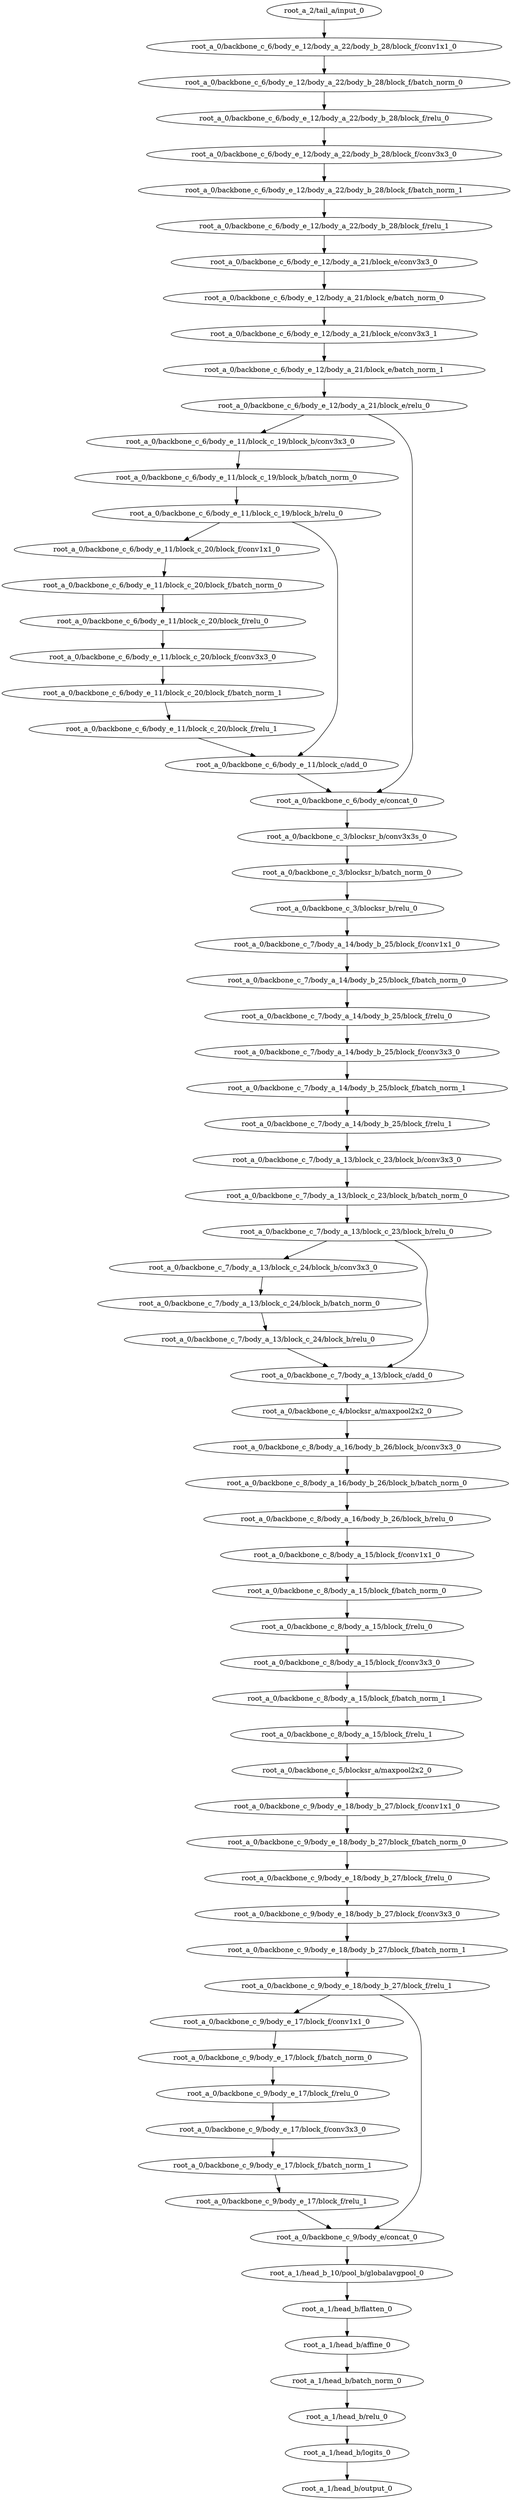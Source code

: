 digraph root_a {
	"root_a_2/tail_a/input_0"
	"root_a_0/backbone_c_6/body_e_12/body_a_22/body_b_28/block_f/conv1x1_0"
	"root_a_0/backbone_c_6/body_e_12/body_a_22/body_b_28/block_f/batch_norm_0"
	"root_a_0/backbone_c_6/body_e_12/body_a_22/body_b_28/block_f/relu_0"
	"root_a_0/backbone_c_6/body_e_12/body_a_22/body_b_28/block_f/conv3x3_0"
	"root_a_0/backbone_c_6/body_e_12/body_a_22/body_b_28/block_f/batch_norm_1"
	"root_a_0/backbone_c_6/body_e_12/body_a_22/body_b_28/block_f/relu_1"
	"root_a_0/backbone_c_6/body_e_12/body_a_21/block_e/conv3x3_0"
	"root_a_0/backbone_c_6/body_e_12/body_a_21/block_e/batch_norm_0"
	"root_a_0/backbone_c_6/body_e_12/body_a_21/block_e/conv3x3_1"
	"root_a_0/backbone_c_6/body_e_12/body_a_21/block_e/batch_norm_1"
	"root_a_0/backbone_c_6/body_e_12/body_a_21/block_e/relu_0"
	"root_a_0/backbone_c_6/body_e_11/block_c_19/block_b/conv3x3_0"
	"root_a_0/backbone_c_6/body_e_11/block_c_19/block_b/batch_norm_0"
	"root_a_0/backbone_c_6/body_e_11/block_c_19/block_b/relu_0"
	"root_a_0/backbone_c_6/body_e_11/block_c_20/block_f/conv1x1_0"
	"root_a_0/backbone_c_6/body_e_11/block_c_20/block_f/batch_norm_0"
	"root_a_0/backbone_c_6/body_e_11/block_c_20/block_f/relu_0"
	"root_a_0/backbone_c_6/body_e_11/block_c_20/block_f/conv3x3_0"
	"root_a_0/backbone_c_6/body_e_11/block_c_20/block_f/batch_norm_1"
	"root_a_0/backbone_c_6/body_e_11/block_c_20/block_f/relu_1"
	"root_a_0/backbone_c_6/body_e_11/block_c/add_0"
	"root_a_0/backbone_c_6/body_e/concat_0"
	"root_a_0/backbone_c_3/blocksr_b/conv3x3s_0"
	"root_a_0/backbone_c_3/blocksr_b/batch_norm_0"
	"root_a_0/backbone_c_3/blocksr_b/relu_0"
	"root_a_0/backbone_c_7/body_a_14/body_b_25/block_f/conv1x1_0"
	"root_a_0/backbone_c_7/body_a_14/body_b_25/block_f/batch_norm_0"
	"root_a_0/backbone_c_7/body_a_14/body_b_25/block_f/relu_0"
	"root_a_0/backbone_c_7/body_a_14/body_b_25/block_f/conv3x3_0"
	"root_a_0/backbone_c_7/body_a_14/body_b_25/block_f/batch_norm_1"
	"root_a_0/backbone_c_7/body_a_14/body_b_25/block_f/relu_1"
	"root_a_0/backbone_c_7/body_a_13/block_c_23/block_b/conv3x3_0"
	"root_a_0/backbone_c_7/body_a_13/block_c_23/block_b/batch_norm_0"
	"root_a_0/backbone_c_7/body_a_13/block_c_23/block_b/relu_0"
	"root_a_0/backbone_c_7/body_a_13/block_c_24/block_b/conv3x3_0"
	"root_a_0/backbone_c_7/body_a_13/block_c_24/block_b/batch_norm_0"
	"root_a_0/backbone_c_7/body_a_13/block_c_24/block_b/relu_0"
	"root_a_0/backbone_c_7/body_a_13/block_c/add_0"
	"root_a_0/backbone_c_4/blocksr_a/maxpool2x2_0"
	"root_a_0/backbone_c_8/body_a_16/body_b_26/block_b/conv3x3_0"
	"root_a_0/backbone_c_8/body_a_16/body_b_26/block_b/batch_norm_0"
	"root_a_0/backbone_c_8/body_a_16/body_b_26/block_b/relu_0"
	"root_a_0/backbone_c_8/body_a_15/block_f/conv1x1_0"
	"root_a_0/backbone_c_8/body_a_15/block_f/batch_norm_0"
	"root_a_0/backbone_c_8/body_a_15/block_f/relu_0"
	"root_a_0/backbone_c_8/body_a_15/block_f/conv3x3_0"
	"root_a_0/backbone_c_8/body_a_15/block_f/batch_norm_1"
	"root_a_0/backbone_c_8/body_a_15/block_f/relu_1"
	"root_a_0/backbone_c_5/blocksr_a/maxpool2x2_0"
	"root_a_0/backbone_c_9/body_e_18/body_b_27/block_f/conv1x1_0"
	"root_a_0/backbone_c_9/body_e_18/body_b_27/block_f/batch_norm_0"
	"root_a_0/backbone_c_9/body_e_18/body_b_27/block_f/relu_0"
	"root_a_0/backbone_c_9/body_e_18/body_b_27/block_f/conv3x3_0"
	"root_a_0/backbone_c_9/body_e_18/body_b_27/block_f/batch_norm_1"
	"root_a_0/backbone_c_9/body_e_18/body_b_27/block_f/relu_1"
	"root_a_0/backbone_c_9/body_e_17/block_f/conv1x1_0"
	"root_a_0/backbone_c_9/body_e_17/block_f/batch_norm_0"
	"root_a_0/backbone_c_9/body_e_17/block_f/relu_0"
	"root_a_0/backbone_c_9/body_e_17/block_f/conv3x3_0"
	"root_a_0/backbone_c_9/body_e_17/block_f/batch_norm_1"
	"root_a_0/backbone_c_9/body_e_17/block_f/relu_1"
	"root_a_0/backbone_c_9/body_e/concat_0"
	"root_a_1/head_b_10/pool_b/globalavgpool_0"
	"root_a_1/head_b/flatten_0"
	"root_a_1/head_b/affine_0"
	"root_a_1/head_b/batch_norm_0"
	"root_a_1/head_b/relu_0"
	"root_a_1/head_b/logits_0"
	"root_a_1/head_b/output_0"

	"root_a_2/tail_a/input_0" -> "root_a_0/backbone_c_6/body_e_12/body_a_22/body_b_28/block_f/conv1x1_0"
	"root_a_0/backbone_c_6/body_e_12/body_a_22/body_b_28/block_f/conv1x1_0" -> "root_a_0/backbone_c_6/body_e_12/body_a_22/body_b_28/block_f/batch_norm_0"
	"root_a_0/backbone_c_6/body_e_12/body_a_22/body_b_28/block_f/batch_norm_0" -> "root_a_0/backbone_c_6/body_e_12/body_a_22/body_b_28/block_f/relu_0"
	"root_a_0/backbone_c_6/body_e_12/body_a_22/body_b_28/block_f/relu_0" -> "root_a_0/backbone_c_6/body_e_12/body_a_22/body_b_28/block_f/conv3x3_0"
	"root_a_0/backbone_c_6/body_e_12/body_a_22/body_b_28/block_f/conv3x3_0" -> "root_a_0/backbone_c_6/body_e_12/body_a_22/body_b_28/block_f/batch_norm_1"
	"root_a_0/backbone_c_6/body_e_12/body_a_22/body_b_28/block_f/batch_norm_1" -> "root_a_0/backbone_c_6/body_e_12/body_a_22/body_b_28/block_f/relu_1"
	"root_a_0/backbone_c_6/body_e_12/body_a_22/body_b_28/block_f/relu_1" -> "root_a_0/backbone_c_6/body_e_12/body_a_21/block_e/conv3x3_0"
	"root_a_0/backbone_c_6/body_e_12/body_a_21/block_e/conv3x3_0" -> "root_a_0/backbone_c_6/body_e_12/body_a_21/block_e/batch_norm_0"
	"root_a_0/backbone_c_6/body_e_12/body_a_21/block_e/batch_norm_0" -> "root_a_0/backbone_c_6/body_e_12/body_a_21/block_e/conv3x3_1"
	"root_a_0/backbone_c_6/body_e_12/body_a_21/block_e/conv3x3_1" -> "root_a_0/backbone_c_6/body_e_12/body_a_21/block_e/batch_norm_1"
	"root_a_0/backbone_c_6/body_e_12/body_a_21/block_e/batch_norm_1" -> "root_a_0/backbone_c_6/body_e_12/body_a_21/block_e/relu_0"
	"root_a_0/backbone_c_6/body_e_12/body_a_21/block_e/relu_0" -> "root_a_0/backbone_c_6/body_e_11/block_c_19/block_b/conv3x3_0"
	"root_a_0/backbone_c_6/body_e_11/block_c_19/block_b/conv3x3_0" -> "root_a_0/backbone_c_6/body_e_11/block_c_19/block_b/batch_norm_0"
	"root_a_0/backbone_c_6/body_e_11/block_c_19/block_b/batch_norm_0" -> "root_a_0/backbone_c_6/body_e_11/block_c_19/block_b/relu_0"
	"root_a_0/backbone_c_6/body_e_11/block_c_19/block_b/relu_0" -> "root_a_0/backbone_c_6/body_e_11/block_c_20/block_f/conv1x1_0"
	"root_a_0/backbone_c_6/body_e_11/block_c_20/block_f/conv1x1_0" -> "root_a_0/backbone_c_6/body_e_11/block_c_20/block_f/batch_norm_0"
	"root_a_0/backbone_c_6/body_e_11/block_c_20/block_f/batch_norm_0" -> "root_a_0/backbone_c_6/body_e_11/block_c_20/block_f/relu_0"
	"root_a_0/backbone_c_6/body_e_11/block_c_20/block_f/relu_0" -> "root_a_0/backbone_c_6/body_e_11/block_c_20/block_f/conv3x3_0"
	"root_a_0/backbone_c_6/body_e_11/block_c_20/block_f/conv3x3_0" -> "root_a_0/backbone_c_6/body_e_11/block_c_20/block_f/batch_norm_1"
	"root_a_0/backbone_c_6/body_e_11/block_c_20/block_f/batch_norm_1" -> "root_a_0/backbone_c_6/body_e_11/block_c_20/block_f/relu_1"
	"root_a_0/backbone_c_6/body_e_11/block_c_20/block_f/relu_1" -> "root_a_0/backbone_c_6/body_e_11/block_c/add_0"
	"root_a_0/backbone_c_6/body_e_11/block_c_19/block_b/relu_0" -> "root_a_0/backbone_c_6/body_e_11/block_c/add_0"
	"root_a_0/backbone_c_6/body_e_12/body_a_21/block_e/relu_0" -> "root_a_0/backbone_c_6/body_e/concat_0"
	"root_a_0/backbone_c_6/body_e_11/block_c/add_0" -> "root_a_0/backbone_c_6/body_e/concat_0"
	"root_a_0/backbone_c_6/body_e/concat_0" -> "root_a_0/backbone_c_3/blocksr_b/conv3x3s_0"
	"root_a_0/backbone_c_3/blocksr_b/conv3x3s_0" -> "root_a_0/backbone_c_3/blocksr_b/batch_norm_0"
	"root_a_0/backbone_c_3/blocksr_b/batch_norm_0" -> "root_a_0/backbone_c_3/blocksr_b/relu_0"
	"root_a_0/backbone_c_3/blocksr_b/relu_0" -> "root_a_0/backbone_c_7/body_a_14/body_b_25/block_f/conv1x1_0"
	"root_a_0/backbone_c_7/body_a_14/body_b_25/block_f/conv1x1_0" -> "root_a_0/backbone_c_7/body_a_14/body_b_25/block_f/batch_norm_0"
	"root_a_0/backbone_c_7/body_a_14/body_b_25/block_f/batch_norm_0" -> "root_a_0/backbone_c_7/body_a_14/body_b_25/block_f/relu_0"
	"root_a_0/backbone_c_7/body_a_14/body_b_25/block_f/relu_0" -> "root_a_0/backbone_c_7/body_a_14/body_b_25/block_f/conv3x3_0"
	"root_a_0/backbone_c_7/body_a_14/body_b_25/block_f/conv3x3_0" -> "root_a_0/backbone_c_7/body_a_14/body_b_25/block_f/batch_norm_1"
	"root_a_0/backbone_c_7/body_a_14/body_b_25/block_f/batch_norm_1" -> "root_a_0/backbone_c_7/body_a_14/body_b_25/block_f/relu_1"
	"root_a_0/backbone_c_7/body_a_14/body_b_25/block_f/relu_1" -> "root_a_0/backbone_c_7/body_a_13/block_c_23/block_b/conv3x3_0"
	"root_a_0/backbone_c_7/body_a_13/block_c_23/block_b/conv3x3_0" -> "root_a_0/backbone_c_7/body_a_13/block_c_23/block_b/batch_norm_0"
	"root_a_0/backbone_c_7/body_a_13/block_c_23/block_b/batch_norm_0" -> "root_a_0/backbone_c_7/body_a_13/block_c_23/block_b/relu_0"
	"root_a_0/backbone_c_7/body_a_13/block_c_23/block_b/relu_0" -> "root_a_0/backbone_c_7/body_a_13/block_c_24/block_b/conv3x3_0"
	"root_a_0/backbone_c_7/body_a_13/block_c_24/block_b/conv3x3_0" -> "root_a_0/backbone_c_7/body_a_13/block_c_24/block_b/batch_norm_0"
	"root_a_0/backbone_c_7/body_a_13/block_c_24/block_b/batch_norm_0" -> "root_a_0/backbone_c_7/body_a_13/block_c_24/block_b/relu_0"
	"root_a_0/backbone_c_7/body_a_13/block_c_23/block_b/relu_0" -> "root_a_0/backbone_c_7/body_a_13/block_c/add_0"
	"root_a_0/backbone_c_7/body_a_13/block_c_24/block_b/relu_0" -> "root_a_0/backbone_c_7/body_a_13/block_c/add_0"
	"root_a_0/backbone_c_7/body_a_13/block_c/add_0" -> "root_a_0/backbone_c_4/blocksr_a/maxpool2x2_0"
	"root_a_0/backbone_c_4/blocksr_a/maxpool2x2_0" -> "root_a_0/backbone_c_8/body_a_16/body_b_26/block_b/conv3x3_0"
	"root_a_0/backbone_c_8/body_a_16/body_b_26/block_b/conv3x3_0" -> "root_a_0/backbone_c_8/body_a_16/body_b_26/block_b/batch_norm_0"
	"root_a_0/backbone_c_8/body_a_16/body_b_26/block_b/batch_norm_0" -> "root_a_0/backbone_c_8/body_a_16/body_b_26/block_b/relu_0"
	"root_a_0/backbone_c_8/body_a_16/body_b_26/block_b/relu_0" -> "root_a_0/backbone_c_8/body_a_15/block_f/conv1x1_0"
	"root_a_0/backbone_c_8/body_a_15/block_f/conv1x1_0" -> "root_a_0/backbone_c_8/body_a_15/block_f/batch_norm_0"
	"root_a_0/backbone_c_8/body_a_15/block_f/batch_norm_0" -> "root_a_0/backbone_c_8/body_a_15/block_f/relu_0"
	"root_a_0/backbone_c_8/body_a_15/block_f/relu_0" -> "root_a_0/backbone_c_8/body_a_15/block_f/conv3x3_0"
	"root_a_0/backbone_c_8/body_a_15/block_f/conv3x3_0" -> "root_a_0/backbone_c_8/body_a_15/block_f/batch_norm_1"
	"root_a_0/backbone_c_8/body_a_15/block_f/batch_norm_1" -> "root_a_0/backbone_c_8/body_a_15/block_f/relu_1"
	"root_a_0/backbone_c_8/body_a_15/block_f/relu_1" -> "root_a_0/backbone_c_5/blocksr_a/maxpool2x2_0"
	"root_a_0/backbone_c_5/blocksr_a/maxpool2x2_0" -> "root_a_0/backbone_c_9/body_e_18/body_b_27/block_f/conv1x1_0"
	"root_a_0/backbone_c_9/body_e_18/body_b_27/block_f/conv1x1_0" -> "root_a_0/backbone_c_9/body_e_18/body_b_27/block_f/batch_norm_0"
	"root_a_0/backbone_c_9/body_e_18/body_b_27/block_f/batch_norm_0" -> "root_a_0/backbone_c_9/body_e_18/body_b_27/block_f/relu_0"
	"root_a_0/backbone_c_9/body_e_18/body_b_27/block_f/relu_0" -> "root_a_0/backbone_c_9/body_e_18/body_b_27/block_f/conv3x3_0"
	"root_a_0/backbone_c_9/body_e_18/body_b_27/block_f/conv3x3_0" -> "root_a_0/backbone_c_9/body_e_18/body_b_27/block_f/batch_norm_1"
	"root_a_0/backbone_c_9/body_e_18/body_b_27/block_f/batch_norm_1" -> "root_a_0/backbone_c_9/body_e_18/body_b_27/block_f/relu_1"
	"root_a_0/backbone_c_9/body_e_18/body_b_27/block_f/relu_1" -> "root_a_0/backbone_c_9/body_e_17/block_f/conv1x1_0"
	"root_a_0/backbone_c_9/body_e_17/block_f/conv1x1_0" -> "root_a_0/backbone_c_9/body_e_17/block_f/batch_norm_0"
	"root_a_0/backbone_c_9/body_e_17/block_f/batch_norm_0" -> "root_a_0/backbone_c_9/body_e_17/block_f/relu_0"
	"root_a_0/backbone_c_9/body_e_17/block_f/relu_0" -> "root_a_0/backbone_c_9/body_e_17/block_f/conv3x3_0"
	"root_a_0/backbone_c_9/body_e_17/block_f/conv3x3_0" -> "root_a_0/backbone_c_9/body_e_17/block_f/batch_norm_1"
	"root_a_0/backbone_c_9/body_e_17/block_f/batch_norm_1" -> "root_a_0/backbone_c_9/body_e_17/block_f/relu_1"
	"root_a_0/backbone_c_9/body_e_18/body_b_27/block_f/relu_1" -> "root_a_0/backbone_c_9/body_e/concat_0"
	"root_a_0/backbone_c_9/body_e_17/block_f/relu_1" -> "root_a_0/backbone_c_9/body_e/concat_0"
	"root_a_0/backbone_c_9/body_e/concat_0" -> "root_a_1/head_b_10/pool_b/globalavgpool_0"
	"root_a_1/head_b_10/pool_b/globalavgpool_0" -> "root_a_1/head_b/flatten_0"
	"root_a_1/head_b/flatten_0" -> "root_a_1/head_b/affine_0"
	"root_a_1/head_b/affine_0" -> "root_a_1/head_b/batch_norm_0"
	"root_a_1/head_b/batch_norm_0" -> "root_a_1/head_b/relu_0"
	"root_a_1/head_b/relu_0" -> "root_a_1/head_b/logits_0"
	"root_a_1/head_b/logits_0" -> "root_a_1/head_b/output_0"

}